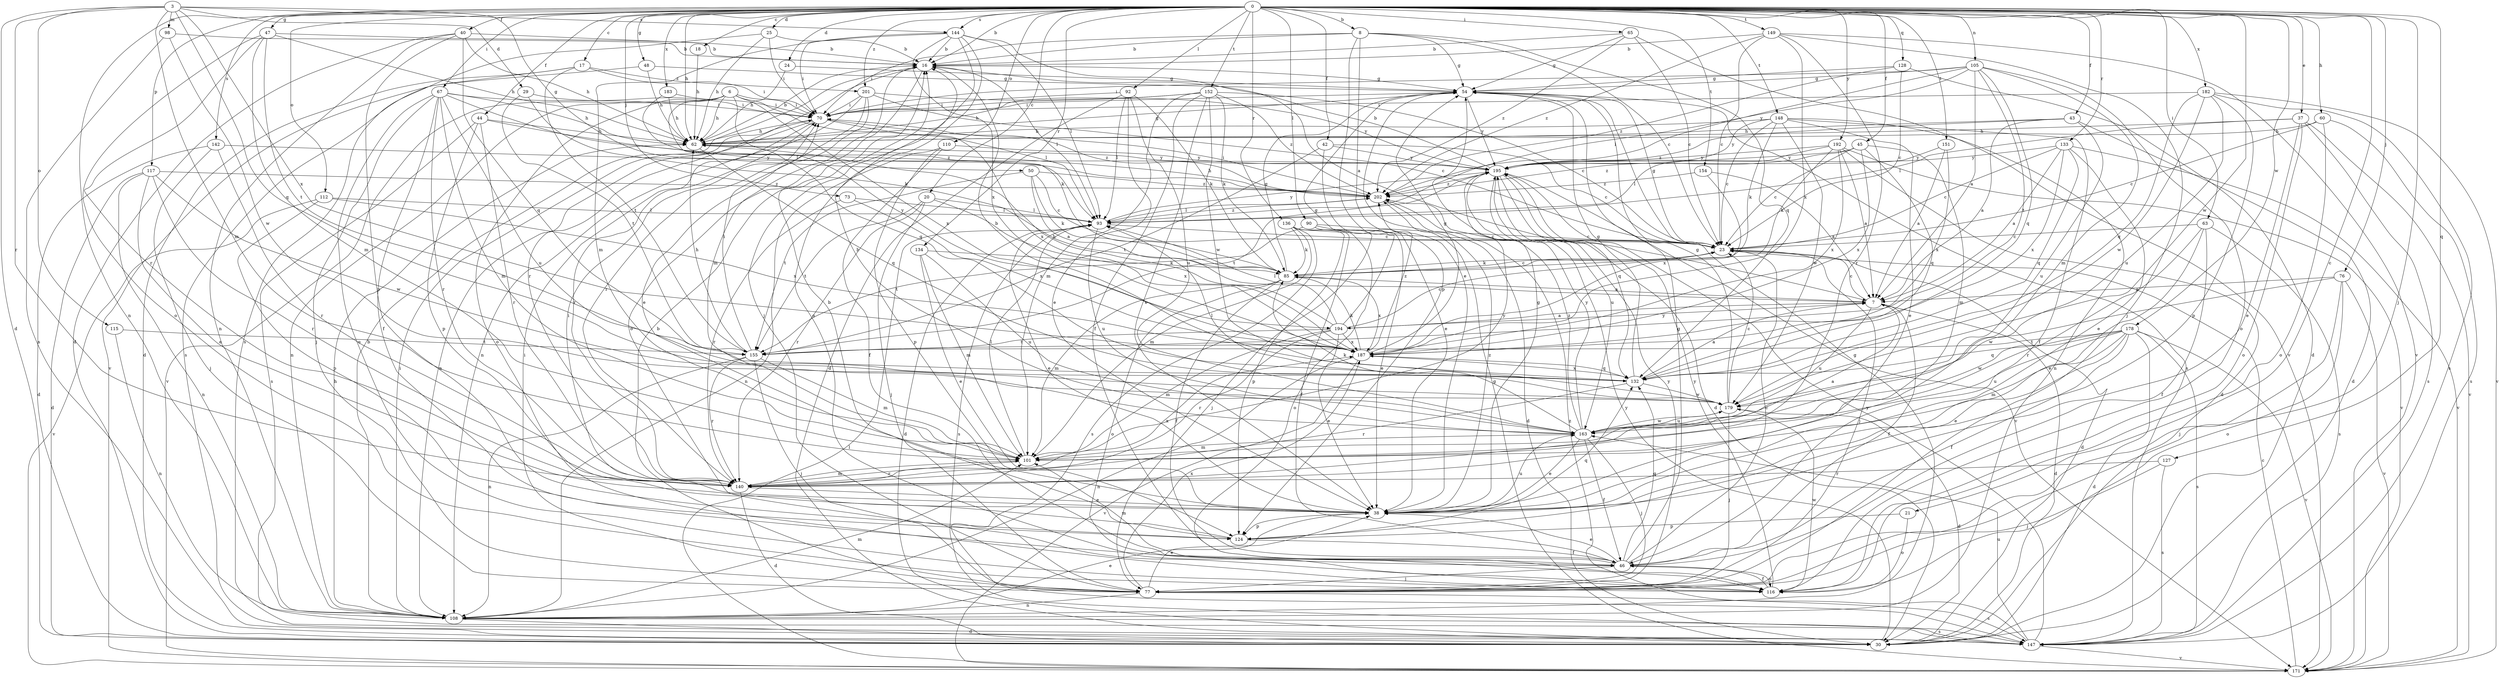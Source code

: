 strict digraph  {
0;
3;
6;
7;
8;
16;
17;
18;
20;
21;
23;
24;
25;
29;
30;
37;
38;
40;
42;
43;
44;
45;
46;
47;
48;
50;
54;
60;
62;
63;
65;
67;
70;
73;
76;
77;
85;
90;
92;
93;
98;
101;
105;
108;
110;
112;
115;
116;
117;
124;
127;
128;
132;
133;
134;
136;
140;
142;
144;
147;
148;
149;
151;
152;
154;
155;
163;
171;
178;
179;
182;
183;
187;
192;
194;
195;
201;
202;
0 -> 8  [label=b];
0 -> 16  [label=b];
0 -> 17  [label=c];
0 -> 18  [label=c];
0 -> 20  [label=c];
0 -> 21  [label=c];
0 -> 24  [label=d];
0 -> 25  [label=d];
0 -> 37  [label=e];
0 -> 40  [label=f];
0 -> 42  [label=f];
0 -> 43  [label=f];
0 -> 44  [label=f];
0 -> 45  [label=f];
0 -> 47  [label=g];
0 -> 48  [label=g];
0 -> 60  [label=h];
0 -> 62  [label=h];
0 -> 63  [label=i];
0 -> 65  [label=i];
0 -> 67  [label=i];
0 -> 73  [label=j];
0 -> 76  [label=j];
0 -> 77  [label=j];
0 -> 90  [label=l];
0 -> 92  [label=l];
0 -> 105  [label=n];
0 -> 108  [label=n];
0 -> 110  [label=o];
0 -> 112  [label=o];
0 -> 117  [label=p];
0 -> 127  [label=q];
0 -> 128  [label=q];
0 -> 133  [label=r];
0 -> 134  [label=r];
0 -> 136  [label=r];
0 -> 142  [label=s];
0 -> 144  [label=s];
0 -> 148  [label=t];
0 -> 149  [label=t];
0 -> 151  [label=t];
0 -> 152  [label=t];
0 -> 154  [label=t];
0 -> 178  [label=w];
0 -> 179  [label=w];
0 -> 182  [label=x];
0 -> 183  [label=x];
0 -> 192  [label=y];
0 -> 201  [label=z];
3 -> 29  [label=d];
3 -> 30  [label=d];
3 -> 50  [label=g];
3 -> 98  [label=m];
3 -> 101  [label=m];
3 -> 115  [label=o];
3 -> 132  [label=q];
3 -> 140  [label=r];
3 -> 144  [label=s];
3 -> 187  [label=x];
6 -> 62  [label=h];
6 -> 70  [label=i];
6 -> 93  [label=l];
6 -> 108  [label=n];
6 -> 116  [label=o];
6 -> 132  [label=q];
6 -> 171  [label=v];
6 -> 187  [label=x];
6 -> 194  [label=y];
7 -> 23  [label=c];
7 -> 30  [label=d];
7 -> 46  [label=f];
7 -> 163  [label=u];
7 -> 194  [label=y];
8 -> 16  [label=b];
8 -> 23  [label=c];
8 -> 38  [label=e];
8 -> 54  [label=g];
8 -> 70  [label=i];
8 -> 124  [label=p];
8 -> 132  [label=q];
16 -> 54  [label=g];
16 -> 93  [label=l];
16 -> 101  [label=m];
16 -> 116  [label=o];
16 -> 140  [label=r];
17 -> 30  [label=d];
17 -> 70  [label=i];
17 -> 147  [label=s];
17 -> 155  [label=t];
17 -> 201  [label=z];
18 -> 62  [label=h];
20 -> 77  [label=j];
20 -> 93  [label=l];
20 -> 140  [label=r];
20 -> 155  [label=t];
20 -> 187  [label=x];
21 -> 116  [label=o];
21 -> 124  [label=p];
23 -> 30  [label=d];
23 -> 54  [label=g];
23 -> 77  [label=j];
23 -> 85  [label=k];
24 -> 54  [label=g];
24 -> 62  [label=h];
25 -> 16  [label=b];
25 -> 62  [label=h];
25 -> 70  [label=i];
25 -> 147  [label=s];
29 -> 70  [label=i];
29 -> 85  [label=k];
29 -> 155  [label=t];
30 -> 195  [label=y];
37 -> 38  [label=e];
37 -> 62  [label=h];
37 -> 93  [label=l];
37 -> 116  [label=o];
37 -> 147  [label=s];
37 -> 171  [label=v];
38 -> 54  [label=g];
38 -> 70  [label=i];
38 -> 124  [label=p];
38 -> 163  [label=u];
38 -> 202  [label=z];
40 -> 16  [label=b];
40 -> 30  [label=d];
40 -> 62  [label=h];
40 -> 108  [label=n];
40 -> 124  [label=p];
40 -> 132  [label=q];
42 -> 23  [label=c];
42 -> 38  [label=e];
42 -> 155  [label=t];
42 -> 195  [label=y];
43 -> 7  [label=a];
43 -> 30  [label=d];
43 -> 62  [label=h];
43 -> 163  [label=u];
43 -> 202  [label=z];
44 -> 62  [label=h];
44 -> 124  [label=p];
44 -> 140  [label=r];
44 -> 147  [label=s];
44 -> 202  [label=z];
45 -> 23  [label=c];
45 -> 101  [label=m];
45 -> 132  [label=q];
45 -> 187  [label=x];
45 -> 195  [label=y];
45 -> 202  [label=z];
46 -> 23  [label=c];
46 -> 38  [label=e];
46 -> 54  [label=g];
46 -> 77  [label=j];
46 -> 101  [label=m];
46 -> 116  [label=o];
46 -> 132  [label=q];
47 -> 16  [label=b];
47 -> 62  [label=h];
47 -> 101  [label=m];
47 -> 116  [label=o];
47 -> 140  [label=r];
47 -> 155  [label=t];
48 -> 54  [label=g];
48 -> 62  [label=h];
48 -> 171  [label=v];
50 -> 7  [label=a];
50 -> 23  [label=c];
50 -> 85  [label=k];
50 -> 155  [label=t];
50 -> 202  [label=z];
54 -> 70  [label=i];
54 -> 147  [label=s];
54 -> 195  [label=y];
60 -> 23  [label=c];
60 -> 62  [label=h];
60 -> 116  [label=o];
60 -> 147  [label=s];
62 -> 16  [label=b];
62 -> 54  [label=g];
62 -> 132  [label=q];
62 -> 195  [label=y];
63 -> 23  [label=c];
63 -> 38  [label=e];
63 -> 46  [label=f];
63 -> 140  [label=r];
63 -> 147  [label=s];
65 -> 16  [label=b];
65 -> 23  [label=c];
65 -> 54  [label=g];
65 -> 171  [label=v];
65 -> 202  [label=z];
67 -> 46  [label=f];
67 -> 62  [label=h];
67 -> 70  [label=i];
67 -> 77  [label=j];
67 -> 93  [label=l];
67 -> 101  [label=m];
67 -> 116  [label=o];
67 -> 140  [label=r];
67 -> 163  [label=u];
70 -> 62  [label=h];
70 -> 108  [label=n];
70 -> 140  [label=r];
70 -> 187  [label=x];
70 -> 202  [label=z];
73 -> 93  [label=l];
73 -> 140  [label=r];
73 -> 187  [label=x];
76 -> 7  [label=a];
76 -> 77  [label=j];
76 -> 116  [label=o];
76 -> 171  [label=v];
76 -> 179  [label=w];
77 -> 16  [label=b];
77 -> 38  [label=e];
77 -> 70  [label=i];
77 -> 108  [label=n];
77 -> 147  [label=s];
77 -> 187  [label=x];
77 -> 195  [label=y];
85 -> 7  [label=a];
85 -> 23  [label=c];
85 -> 46  [label=f];
85 -> 54  [label=g];
85 -> 101  [label=m];
85 -> 116  [label=o];
85 -> 187  [label=x];
90 -> 23  [label=c];
90 -> 38  [label=e];
90 -> 77  [label=j];
90 -> 155  [label=t];
92 -> 30  [label=d];
92 -> 38  [label=e];
92 -> 70  [label=i];
92 -> 85  [label=k];
92 -> 93  [label=l];
92 -> 163  [label=u];
93 -> 23  [label=c];
93 -> 30  [label=d];
93 -> 38  [label=e];
93 -> 147  [label=s];
93 -> 163  [label=u];
93 -> 195  [label=y];
93 -> 202  [label=z];
98 -> 16  [label=b];
98 -> 147  [label=s];
98 -> 179  [label=w];
101 -> 7  [label=a];
101 -> 93  [label=l];
101 -> 140  [label=r];
101 -> 195  [label=y];
105 -> 7  [label=a];
105 -> 54  [label=g];
105 -> 70  [label=i];
105 -> 93  [label=l];
105 -> 101  [label=m];
105 -> 116  [label=o];
105 -> 132  [label=q];
105 -> 155  [label=t];
105 -> 195  [label=y];
108 -> 16  [label=b];
108 -> 30  [label=d];
108 -> 38  [label=e];
108 -> 54  [label=g];
108 -> 62  [label=h];
108 -> 70  [label=i];
108 -> 101  [label=m];
108 -> 147  [label=s];
110 -> 46  [label=f];
110 -> 108  [label=n];
110 -> 124  [label=p];
110 -> 195  [label=y];
112 -> 93  [label=l];
112 -> 124  [label=p];
112 -> 171  [label=v];
112 -> 187  [label=x];
115 -> 108  [label=n];
115 -> 155  [label=t];
116 -> 46  [label=f];
116 -> 179  [label=w];
116 -> 195  [label=y];
117 -> 30  [label=d];
117 -> 38  [label=e];
117 -> 108  [label=n];
117 -> 140  [label=r];
117 -> 179  [label=w];
117 -> 202  [label=z];
124 -> 16  [label=b];
124 -> 46  [label=f];
124 -> 132  [label=q];
127 -> 77  [label=j];
127 -> 140  [label=r];
127 -> 147  [label=s];
128 -> 23  [label=c];
128 -> 30  [label=d];
128 -> 54  [label=g];
128 -> 202  [label=z];
132 -> 7  [label=a];
132 -> 16  [label=b];
132 -> 54  [label=g];
132 -> 140  [label=r];
132 -> 179  [label=w];
132 -> 187  [label=x];
133 -> 7  [label=a];
133 -> 23  [label=c];
133 -> 38  [label=e];
133 -> 132  [label=q];
133 -> 171  [label=v];
133 -> 187  [label=x];
133 -> 195  [label=y];
134 -> 38  [label=e];
134 -> 85  [label=k];
134 -> 101  [label=m];
134 -> 163  [label=u];
136 -> 23  [label=c];
136 -> 46  [label=f];
136 -> 85  [label=k];
136 -> 101  [label=m];
136 -> 116  [label=o];
136 -> 124  [label=p];
136 -> 147  [label=s];
140 -> 30  [label=d];
140 -> 38  [label=e];
140 -> 101  [label=m];
140 -> 187  [label=x];
142 -> 30  [label=d];
142 -> 77  [label=j];
142 -> 140  [label=r];
142 -> 195  [label=y];
144 -> 7  [label=a];
144 -> 16  [label=b];
144 -> 70  [label=i];
144 -> 77  [label=j];
144 -> 93  [label=l];
144 -> 101  [label=m];
144 -> 116  [label=o];
144 -> 187  [label=x];
147 -> 163  [label=u];
147 -> 171  [label=v];
147 -> 195  [label=y];
147 -> 202  [label=z];
148 -> 23  [label=c];
148 -> 38  [label=e];
148 -> 46  [label=f];
148 -> 62  [label=h];
148 -> 85  [label=k];
148 -> 108  [label=n];
148 -> 179  [label=w];
148 -> 195  [label=y];
149 -> 16  [label=b];
149 -> 23  [label=c];
149 -> 77  [label=j];
149 -> 140  [label=r];
149 -> 171  [label=v];
149 -> 187  [label=x];
149 -> 202  [label=z];
151 -> 7  [label=a];
151 -> 187  [label=x];
151 -> 195  [label=y];
152 -> 23  [label=c];
152 -> 38  [label=e];
152 -> 46  [label=f];
152 -> 62  [label=h];
152 -> 70  [label=i];
152 -> 85  [label=k];
152 -> 101  [label=m];
152 -> 179  [label=w];
152 -> 202  [label=z];
154 -> 7  [label=a];
154 -> 187  [label=x];
154 -> 202  [label=z];
155 -> 62  [label=h];
155 -> 70  [label=i];
155 -> 77  [label=j];
155 -> 101  [label=m];
155 -> 108  [label=n];
155 -> 140  [label=r];
163 -> 16  [label=b];
163 -> 38  [label=e];
163 -> 46  [label=f];
163 -> 77  [label=j];
163 -> 85  [label=k];
163 -> 101  [label=m];
163 -> 179  [label=w];
163 -> 195  [label=y];
163 -> 202  [label=z];
171 -> 23  [label=c];
171 -> 54  [label=g];
171 -> 93  [label=l];
178 -> 30  [label=d];
178 -> 38  [label=e];
178 -> 46  [label=f];
178 -> 101  [label=m];
178 -> 132  [label=q];
178 -> 147  [label=s];
178 -> 155  [label=t];
178 -> 163  [label=u];
178 -> 171  [label=v];
178 -> 179  [label=w];
179 -> 23  [label=c];
179 -> 30  [label=d];
179 -> 54  [label=g];
179 -> 77  [label=j];
179 -> 93  [label=l];
179 -> 163  [label=u];
182 -> 70  [label=i];
182 -> 124  [label=p];
182 -> 132  [label=q];
182 -> 147  [label=s];
182 -> 163  [label=u];
182 -> 171  [label=v];
182 -> 179  [label=w];
183 -> 62  [label=h];
183 -> 70  [label=i];
183 -> 85  [label=k];
187 -> 54  [label=g];
187 -> 85  [label=k];
187 -> 108  [label=n];
187 -> 132  [label=q];
187 -> 171  [label=v];
187 -> 202  [label=z];
192 -> 7  [label=a];
192 -> 30  [label=d];
192 -> 85  [label=k];
192 -> 93  [label=l];
192 -> 171  [label=v];
192 -> 187  [label=x];
192 -> 195  [label=y];
194 -> 7  [label=a];
194 -> 23  [label=c];
194 -> 38  [label=e];
194 -> 54  [label=g];
194 -> 62  [label=h];
194 -> 93  [label=l];
194 -> 101  [label=m];
194 -> 140  [label=r];
194 -> 155  [label=t];
194 -> 187  [label=x];
195 -> 16  [label=b];
195 -> 30  [label=d];
195 -> 132  [label=q];
195 -> 155  [label=t];
195 -> 163  [label=u];
195 -> 171  [label=v];
195 -> 202  [label=z];
201 -> 23  [label=c];
201 -> 38  [label=e];
201 -> 70  [label=i];
201 -> 108  [label=n];
201 -> 140  [label=r];
201 -> 195  [label=y];
202 -> 30  [label=d];
202 -> 62  [label=h];
202 -> 70  [label=i];
202 -> 93  [label=l];
}
